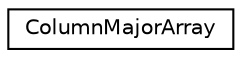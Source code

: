 digraph "Graphical Class Hierarchy"
{
 // LATEX_PDF_SIZE
  edge [fontname="Helvetica",fontsize="10",labelfontname="Helvetica",labelfontsize="10"];
  node [fontname="Helvetica",fontsize="10",shape=record];
  rankdir="LR";
  Node0 [label="ColumnMajorArray",height=0.2,width=0.4,color="black", fillcolor="white", style="filled",URL="$classColumnMajorArray.html",tooltip=" "];
}

